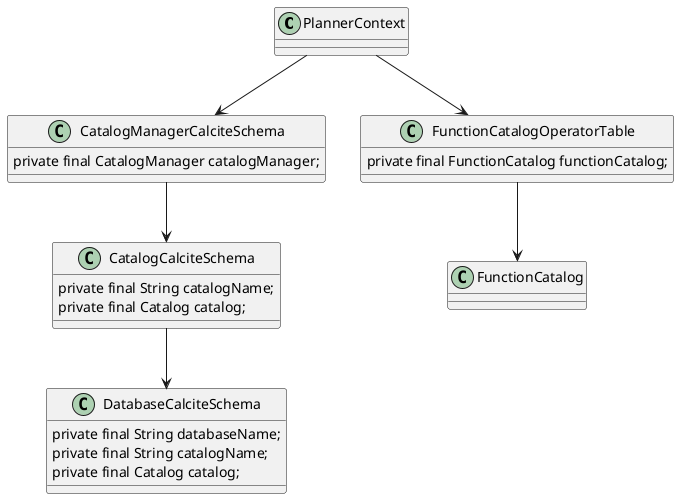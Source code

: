 @startuml flink-calcite-schema

class PlannerContext

class CatalogManagerCalciteSchema {
    private final CatalogManager catalogManager;
}
class CatalogCalciteSchema {
    private final String catalogName;
    private final Catalog catalog;
}
class DatabaseCalciteSchema {
	private final String databaseName;
	private final String catalogName;
	private final Catalog catalog;
}

CatalogManagerCalciteSchema --> CatalogCalciteSchema
CatalogCalciteSchema --> DatabaseCalciteSchema

PlannerContext -down-> CatalogManagerCalciteSchema
PlannerContext -down-> FunctionCatalogOperatorTable

class FunctionCatalogOperatorTable {
    private final FunctionCatalog functionCatalog;
}
class FunctionCatalog

FunctionCatalogOperatorTable -down-> FunctionCatalog
@enduml
